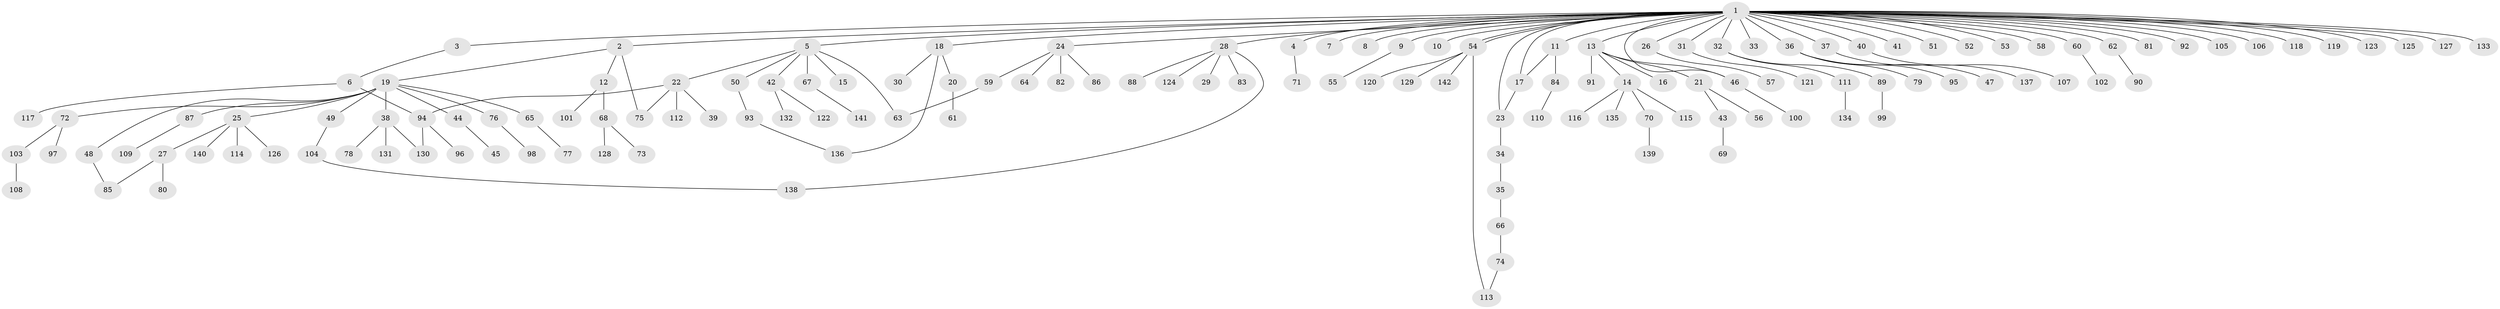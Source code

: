 // Generated by graph-tools (version 1.1) at 2025/35/03/09/25 02:35:37]
// undirected, 142 vertices, 153 edges
graph export_dot {
graph [start="1"]
  node [color=gray90,style=filled];
  1;
  2;
  3;
  4;
  5;
  6;
  7;
  8;
  9;
  10;
  11;
  12;
  13;
  14;
  15;
  16;
  17;
  18;
  19;
  20;
  21;
  22;
  23;
  24;
  25;
  26;
  27;
  28;
  29;
  30;
  31;
  32;
  33;
  34;
  35;
  36;
  37;
  38;
  39;
  40;
  41;
  42;
  43;
  44;
  45;
  46;
  47;
  48;
  49;
  50;
  51;
  52;
  53;
  54;
  55;
  56;
  57;
  58;
  59;
  60;
  61;
  62;
  63;
  64;
  65;
  66;
  67;
  68;
  69;
  70;
  71;
  72;
  73;
  74;
  75;
  76;
  77;
  78;
  79;
  80;
  81;
  82;
  83;
  84;
  85;
  86;
  87;
  88;
  89;
  90;
  91;
  92;
  93;
  94;
  95;
  96;
  97;
  98;
  99;
  100;
  101;
  102;
  103;
  104;
  105;
  106;
  107;
  108;
  109;
  110;
  111;
  112;
  113;
  114;
  115;
  116;
  117;
  118;
  119;
  120;
  121;
  122;
  123;
  124;
  125;
  126;
  127;
  128;
  129;
  130;
  131;
  132;
  133;
  134;
  135;
  136;
  137;
  138;
  139;
  140;
  141;
  142;
  1 -- 2;
  1 -- 3;
  1 -- 4;
  1 -- 5;
  1 -- 7;
  1 -- 8;
  1 -- 9;
  1 -- 10;
  1 -- 11;
  1 -- 13;
  1 -- 17;
  1 -- 18;
  1 -- 23;
  1 -- 24;
  1 -- 26;
  1 -- 28;
  1 -- 31;
  1 -- 32;
  1 -- 33;
  1 -- 36;
  1 -- 37;
  1 -- 40;
  1 -- 41;
  1 -- 46;
  1 -- 51;
  1 -- 52;
  1 -- 53;
  1 -- 54;
  1 -- 54;
  1 -- 58;
  1 -- 60;
  1 -- 62;
  1 -- 81;
  1 -- 92;
  1 -- 105;
  1 -- 106;
  1 -- 118;
  1 -- 119;
  1 -- 123;
  1 -- 125;
  1 -- 127;
  1 -- 133;
  2 -- 12;
  2 -- 19;
  2 -- 75;
  3 -- 6;
  4 -- 71;
  5 -- 15;
  5 -- 22;
  5 -- 42;
  5 -- 50;
  5 -- 63;
  5 -- 67;
  6 -- 94;
  6 -- 117;
  9 -- 55;
  11 -- 17;
  11 -- 84;
  12 -- 68;
  12 -- 101;
  13 -- 14;
  13 -- 16;
  13 -- 21;
  13 -- 46;
  13 -- 91;
  14 -- 70;
  14 -- 115;
  14 -- 116;
  14 -- 135;
  17 -- 23;
  18 -- 20;
  18 -- 30;
  18 -- 136;
  19 -- 25;
  19 -- 38;
  19 -- 44;
  19 -- 48;
  19 -- 49;
  19 -- 65;
  19 -- 72;
  19 -- 76;
  19 -- 87;
  20 -- 61;
  21 -- 43;
  21 -- 56;
  22 -- 39;
  22 -- 75;
  22 -- 94;
  22 -- 112;
  23 -- 34;
  24 -- 59;
  24 -- 64;
  24 -- 82;
  24 -- 86;
  25 -- 27;
  25 -- 114;
  25 -- 126;
  25 -- 140;
  26 -- 57;
  27 -- 80;
  27 -- 85;
  28 -- 29;
  28 -- 83;
  28 -- 88;
  28 -- 124;
  28 -- 138;
  31 -- 121;
  32 -- 89;
  32 -- 111;
  34 -- 35;
  35 -- 66;
  36 -- 47;
  36 -- 79;
  36 -- 95;
  37 -- 137;
  38 -- 78;
  38 -- 130;
  38 -- 131;
  40 -- 107;
  42 -- 122;
  42 -- 132;
  43 -- 69;
  44 -- 45;
  46 -- 100;
  48 -- 85;
  49 -- 104;
  50 -- 93;
  54 -- 113;
  54 -- 120;
  54 -- 129;
  54 -- 142;
  59 -- 63;
  60 -- 102;
  62 -- 90;
  65 -- 77;
  66 -- 74;
  67 -- 141;
  68 -- 73;
  68 -- 128;
  70 -- 139;
  72 -- 97;
  72 -- 103;
  74 -- 113;
  76 -- 98;
  84 -- 110;
  87 -- 109;
  89 -- 99;
  93 -- 136;
  94 -- 96;
  94 -- 130;
  103 -- 108;
  104 -- 138;
  111 -- 134;
}
